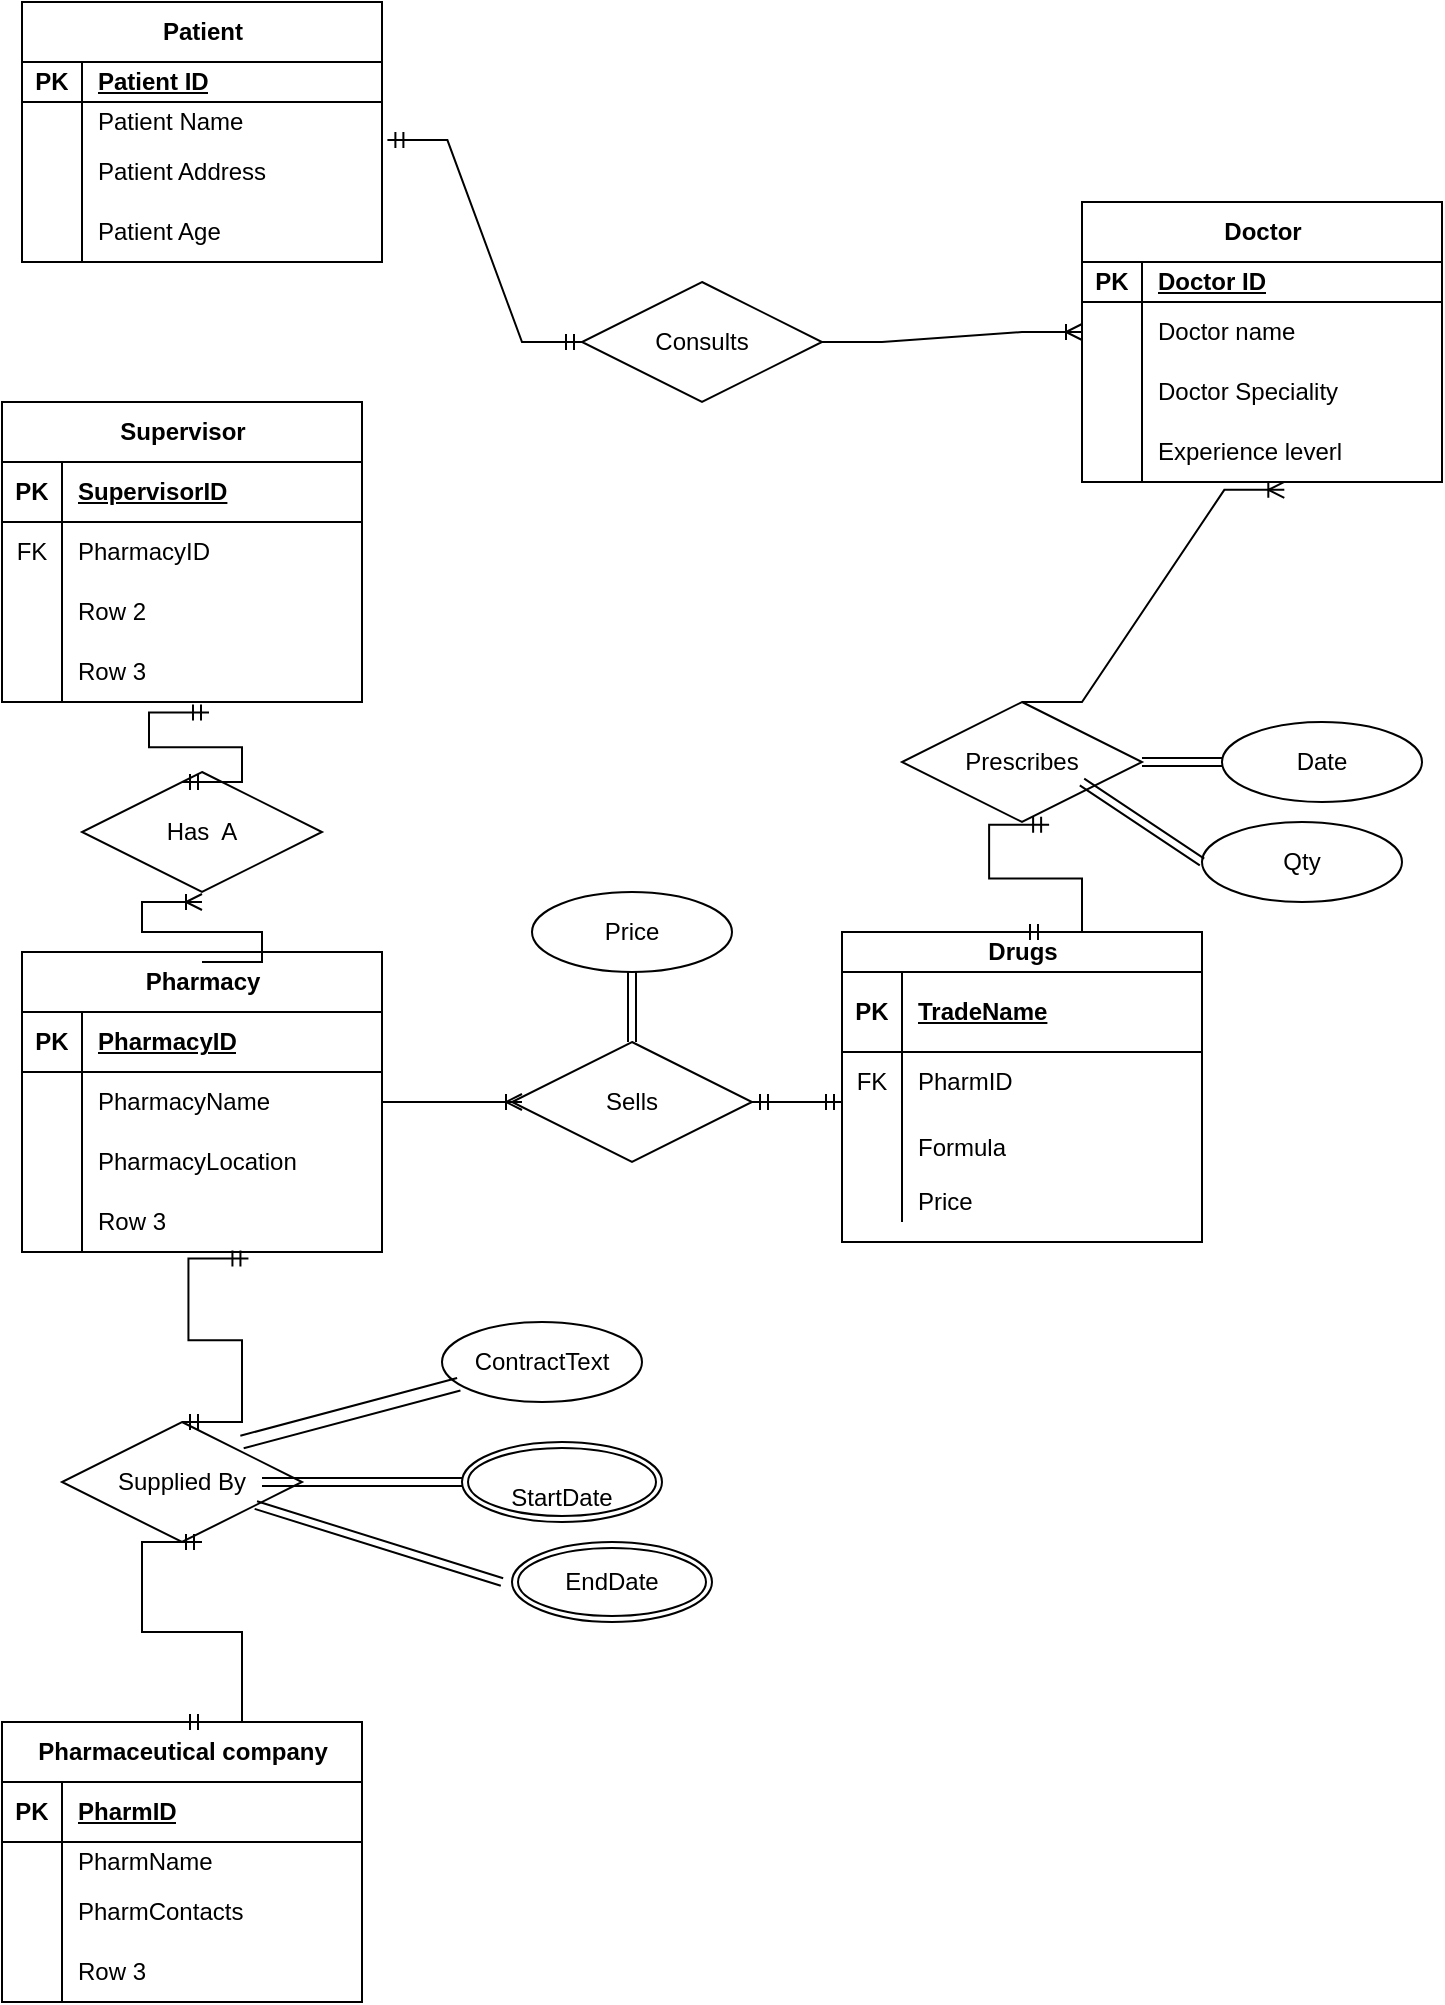 <mxfile version="21.2.3" type="github">
  <diagram id="R2lEEEUBdFMjLlhIrx00" name="Page-1">
    <mxGraphModel dx="1061" dy="1699" grid="1" gridSize="10" guides="1" tooltips="1" connect="1" arrows="1" fold="1" page="1" pageScale="1" pageWidth="850" pageHeight="1100" math="0" shadow="0" extFonts="Permanent Marker^https://fonts.googleapis.com/css?family=Permanent+Marker">
      <root>
        <mxCell id="0" />
        <mxCell id="1" parent="0" />
        <mxCell id="31AabUMEOt_cP0a5OLzP-1" value="Patient" style="shape=table;startSize=30;container=1;collapsible=1;childLayout=tableLayout;fixedRows=1;rowLines=0;fontStyle=1;align=center;resizeLast=1;html=1;" vertex="1" parent="1">
          <mxGeometry x="120" y="-60" width="180" height="130" as="geometry" />
        </mxCell>
        <mxCell id="31AabUMEOt_cP0a5OLzP-2" value="" style="shape=tableRow;horizontal=0;startSize=0;swimlaneHead=0;swimlaneBody=0;fillColor=none;collapsible=0;dropTarget=0;points=[[0,0.5],[1,0.5]];portConstraint=eastwest;top=0;left=0;right=0;bottom=1;" vertex="1" parent="31AabUMEOt_cP0a5OLzP-1">
          <mxGeometry y="30" width="180" height="20" as="geometry" />
        </mxCell>
        <mxCell id="31AabUMEOt_cP0a5OLzP-3" value="PK" style="shape=partialRectangle;connectable=0;fillColor=none;top=0;left=0;bottom=0;right=0;fontStyle=1;overflow=hidden;whiteSpace=wrap;html=1;" vertex="1" parent="31AabUMEOt_cP0a5OLzP-2">
          <mxGeometry width="30" height="20" as="geometry">
            <mxRectangle width="30" height="20" as="alternateBounds" />
          </mxGeometry>
        </mxCell>
        <mxCell id="31AabUMEOt_cP0a5OLzP-4" value="Patient ID" style="shape=partialRectangle;connectable=0;fillColor=none;top=0;left=0;bottom=0;right=0;align=left;spacingLeft=6;fontStyle=5;overflow=hidden;whiteSpace=wrap;html=1;" vertex="1" parent="31AabUMEOt_cP0a5OLzP-2">
          <mxGeometry x="30" width="150" height="20" as="geometry">
            <mxRectangle width="150" height="20" as="alternateBounds" />
          </mxGeometry>
        </mxCell>
        <mxCell id="31AabUMEOt_cP0a5OLzP-5" value="" style="shape=tableRow;horizontal=0;startSize=0;swimlaneHead=0;swimlaneBody=0;fillColor=none;collapsible=0;dropTarget=0;points=[[0,0.5],[1,0.5]];portConstraint=eastwest;top=0;left=0;right=0;bottom=0;" vertex="1" parent="31AabUMEOt_cP0a5OLzP-1">
          <mxGeometry y="50" width="180" height="20" as="geometry" />
        </mxCell>
        <mxCell id="31AabUMEOt_cP0a5OLzP-6" value="" style="shape=partialRectangle;connectable=0;fillColor=none;top=0;left=0;bottom=0;right=0;editable=1;overflow=hidden;whiteSpace=wrap;html=1;" vertex="1" parent="31AabUMEOt_cP0a5OLzP-5">
          <mxGeometry width="30" height="20" as="geometry">
            <mxRectangle width="30" height="20" as="alternateBounds" />
          </mxGeometry>
        </mxCell>
        <mxCell id="31AabUMEOt_cP0a5OLzP-7" value="Patient Name" style="shape=partialRectangle;connectable=0;fillColor=none;top=0;left=0;bottom=0;right=0;align=left;spacingLeft=6;overflow=hidden;whiteSpace=wrap;html=1;" vertex="1" parent="31AabUMEOt_cP0a5OLzP-5">
          <mxGeometry x="30" width="150" height="20" as="geometry">
            <mxRectangle width="150" height="20" as="alternateBounds" />
          </mxGeometry>
        </mxCell>
        <mxCell id="31AabUMEOt_cP0a5OLzP-8" value="" style="shape=tableRow;horizontal=0;startSize=0;swimlaneHead=0;swimlaneBody=0;fillColor=none;collapsible=0;dropTarget=0;points=[[0,0.5],[1,0.5]];portConstraint=eastwest;top=0;left=0;right=0;bottom=0;" vertex="1" parent="31AabUMEOt_cP0a5OLzP-1">
          <mxGeometry y="70" width="180" height="30" as="geometry" />
        </mxCell>
        <mxCell id="31AabUMEOt_cP0a5OLzP-9" value="" style="shape=partialRectangle;connectable=0;fillColor=none;top=0;left=0;bottom=0;right=0;editable=1;overflow=hidden;whiteSpace=wrap;html=1;" vertex="1" parent="31AabUMEOt_cP0a5OLzP-8">
          <mxGeometry width="30" height="30" as="geometry">
            <mxRectangle width="30" height="30" as="alternateBounds" />
          </mxGeometry>
        </mxCell>
        <mxCell id="31AabUMEOt_cP0a5OLzP-10" value="Patient Address" style="shape=partialRectangle;connectable=0;fillColor=none;top=0;left=0;bottom=0;right=0;align=left;spacingLeft=6;overflow=hidden;whiteSpace=wrap;html=1;" vertex="1" parent="31AabUMEOt_cP0a5OLzP-8">
          <mxGeometry x="30" width="150" height="30" as="geometry">
            <mxRectangle width="150" height="30" as="alternateBounds" />
          </mxGeometry>
        </mxCell>
        <mxCell id="31AabUMEOt_cP0a5OLzP-11" value="" style="shape=tableRow;horizontal=0;startSize=0;swimlaneHead=0;swimlaneBody=0;fillColor=none;collapsible=0;dropTarget=0;points=[[0,0.5],[1,0.5]];portConstraint=eastwest;top=0;left=0;right=0;bottom=0;" vertex="1" parent="31AabUMEOt_cP0a5OLzP-1">
          <mxGeometry y="100" width="180" height="30" as="geometry" />
        </mxCell>
        <mxCell id="31AabUMEOt_cP0a5OLzP-12" value="" style="shape=partialRectangle;connectable=0;fillColor=none;top=0;left=0;bottom=0;right=0;editable=1;overflow=hidden;whiteSpace=wrap;html=1;" vertex="1" parent="31AabUMEOt_cP0a5OLzP-11">
          <mxGeometry width="30" height="30" as="geometry">
            <mxRectangle width="30" height="30" as="alternateBounds" />
          </mxGeometry>
        </mxCell>
        <mxCell id="31AabUMEOt_cP0a5OLzP-13" value="Patient Age" style="shape=partialRectangle;connectable=0;fillColor=none;top=0;left=0;bottom=0;right=0;align=left;spacingLeft=6;overflow=hidden;whiteSpace=wrap;html=1;" vertex="1" parent="31AabUMEOt_cP0a5OLzP-11">
          <mxGeometry x="30" width="150" height="30" as="geometry">
            <mxRectangle width="150" height="30" as="alternateBounds" />
          </mxGeometry>
        </mxCell>
        <mxCell id="31AabUMEOt_cP0a5OLzP-14" value="Doctor" style="shape=table;startSize=30;container=1;collapsible=1;childLayout=tableLayout;fixedRows=1;rowLines=0;fontStyle=1;align=center;resizeLast=1;html=1;" vertex="1" parent="1">
          <mxGeometry x="650" y="40" width="180" height="140" as="geometry" />
        </mxCell>
        <mxCell id="31AabUMEOt_cP0a5OLzP-15" value="" style="shape=tableRow;horizontal=0;startSize=0;swimlaneHead=0;swimlaneBody=0;fillColor=none;collapsible=0;dropTarget=0;points=[[0,0.5],[1,0.5]];portConstraint=eastwest;top=0;left=0;right=0;bottom=1;" vertex="1" parent="31AabUMEOt_cP0a5OLzP-14">
          <mxGeometry y="30" width="180" height="20" as="geometry" />
        </mxCell>
        <mxCell id="31AabUMEOt_cP0a5OLzP-16" value="PK" style="shape=partialRectangle;connectable=0;fillColor=none;top=0;left=0;bottom=0;right=0;fontStyle=1;overflow=hidden;whiteSpace=wrap;html=1;" vertex="1" parent="31AabUMEOt_cP0a5OLzP-15">
          <mxGeometry width="30" height="20" as="geometry">
            <mxRectangle width="30" height="20" as="alternateBounds" />
          </mxGeometry>
        </mxCell>
        <mxCell id="31AabUMEOt_cP0a5OLzP-17" value="Doctor ID" style="shape=partialRectangle;connectable=0;fillColor=none;top=0;left=0;bottom=0;right=0;align=left;spacingLeft=6;fontStyle=5;overflow=hidden;whiteSpace=wrap;html=1;" vertex="1" parent="31AabUMEOt_cP0a5OLzP-15">
          <mxGeometry x="30" width="150" height="20" as="geometry">
            <mxRectangle width="150" height="20" as="alternateBounds" />
          </mxGeometry>
        </mxCell>
        <mxCell id="31AabUMEOt_cP0a5OLzP-18" value="" style="shape=tableRow;horizontal=0;startSize=0;swimlaneHead=0;swimlaneBody=0;fillColor=none;collapsible=0;dropTarget=0;points=[[0,0.5],[1,0.5]];portConstraint=eastwest;top=0;left=0;right=0;bottom=0;" vertex="1" parent="31AabUMEOt_cP0a5OLzP-14">
          <mxGeometry y="50" width="180" height="30" as="geometry" />
        </mxCell>
        <mxCell id="31AabUMEOt_cP0a5OLzP-19" value="" style="shape=partialRectangle;connectable=0;fillColor=none;top=0;left=0;bottom=0;right=0;editable=1;overflow=hidden;whiteSpace=wrap;html=1;" vertex="1" parent="31AabUMEOt_cP0a5OLzP-18">
          <mxGeometry width="30" height="30" as="geometry">
            <mxRectangle width="30" height="30" as="alternateBounds" />
          </mxGeometry>
        </mxCell>
        <mxCell id="31AabUMEOt_cP0a5OLzP-20" value="Doctor name&amp;nbsp;" style="shape=partialRectangle;connectable=0;fillColor=none;top=0;left=0;bottom=0;right=0;align=left;spacingLeft=6;overflow=hidden;whiteSpace=wrap;html=1;" vertex="1" parent="31AabUMEOt_cP0a5OLzP-18">
          <mxGeometry x="30" width="150" height="30" as="geometry">
            <mxRectangle width="150" height="30" as="alternateBounds" />
          </mxGeometry>
        </mxCell>
        <mxCell id="31AabUMEOt_cP0a5OLzP-21" value="" style="shape=tableRow;horizontal=0;startSize=0;swimlaneHead=0;swimlaneBody=0;fillColor=none;collapsible=0;dropTarget=0;points=[[0,0.5],[1,0.5]];portConstraint=eastwest;top=0;left=0;right=0;bottom=0;" vertex="1" parent="31AabUMEOt_cP0a5OLzP-14">
          <mxGeometry y="80" width="180" height="30" as="geometry" />
        </mxCell>
        <mxCell id="31AabUMEOt_cP0a5OLzP-22" value="" style="shape=partialRectangle;connectable=0;fillColor=none;top=0;left=0;bottom=0;right=0;editable=1;overflow=hidden;whiteSpace=wrap;html=1;" vertex="1" parent="31AabUMEOt_cP0a5OLzP-21">
          <mxGeometry width="30" height="30" as="geometry">
            <mxRectangle width="30" height="30" as="alternateBounds" />
          </mxGeometry>
        </mxCell>
        <mxCell id="31AabUMEOt_cP0a5OLzP-23" value="Doctor Speciality" style="shape=partialRectangle;connectable=0;fillColor=none;top=0;left=0;bottom=0;right=0;align=left;spacingLeft=6;overflow=hidden;whiteSpace=wrap;html=1;" vertex="1" parent="31AabUMEOt_cP0a5OLzP-21">
          <mxGeometry x="30" width="150" height="30" as="geometry">
            <mxRectangle width="150" height="30" as="alternateBounds" />
          </mxGeometry>
        </mxCell>
        <mxCell id="31AabUMEOt_cP0a5OLzP-24" value="" style="shape=tableRow;horizontal=0;startSize=0;swimlaneHead=0;swimlaneBody=0;fillColor=none;collapsible=0;dropTarget=0;points=[[0,0.5],[1,0.5]];portConstraint=eastwest;top=0;left=0;right=0;bottom=0;" vertex="1" parent="31AabUMEOt_cP0a5OLzP-14">
          <mxGeometry y="110" width="180" height="30" as="geometry" />
        </mxCell>
        <mxCell id="31AabUMEOt_cP0a5OLzP-25" value="" style="shape=partialRectangle;connectable=0;fillColor=none;top=0;left=0;bottom=0;right=0;editable=1;overflow=hidden;whiteSpace=wrap;html=1;" vertex="1" parent="31AabUMEOt_cP0a5OLzP-24">
          <mxGeometry width="30" height="30" as="geometry">
            <mxRectangle width="30" height="30" as="alternateBounds" />
          </mxGeometry>
        </mxCell>
        <mxCell id="31AabUMEOt_cP0a5OLzP-26" value="Experience leverl" style="shape=partialRectangle;connectable=0;fillColor=none;top=0;left=0;bottom=0;right=0;align=left;spacingLeft=6;overflow=hidden;whiteSpace=wrap;html=1;" vertex="1" parent="31AabUMEOt_cP0a5OLzP-24">
          <mxGeometry x="30" width="150" height="30" as="geometry">
            <mxRectangle width="150" height="30" as="alternateBounds" />
          </mxGeometry>
        </mxCell>
        <mxCell id="31AabUMEOt_cP0a5OLzP-27" value="Pharmaceutical company" style="shape=table;startSize=30;container=1;collapsible=1;childLayout=tableLayout;fixedRows=1;rowLines=0;fontStyle=1;align=center;resizeLast=1;html=1;" vertex="1" parent="1">
          <mxGeometry x="110" y="800" width="180" height="140" as="geometry" />
        </mxCell>
        <mxCell id="31AabUMEOt_cP0a5OLzP-28" value="" style="shape=tableRow;horizontal=0;startSize=0;swimlaneHead=0;swimlaneBody=0;fillColor=none;collapsible=0;dropTarget=0;points=[[0,0.5],[1,0.5]];portConstraint=eastwest;top=0;left=0;right=0;bottom=1;" vertex="1" parent="31AabUMEOt_cP0a5OLzP-27">
          <mxGeometry y="30" width="180" height="30" as="geometry" />
        </mxCell>
        <mxCell id="31AabUMEOt_cP0a5OLzP-29" value="PK" style="shape=partialRectangle;connectable=0;fillColor=none;top=0;left=0;bottom=0;right=0;fontStyle=1;overflow=hidden;whiteSpace=wrap;html=1;" vertex="1" parent="31AabUMEOt_cP0a5OLzP-28">
          <mxGeometry width="30" height="30" as="geometry">
            <mxRectangle width="30" height="30" as="alternateBounds" />
          </mxGeometry>
        </mxCell>
        <mxCell id="31AabUMEOt_cP0a5OLzP-30" value="PharmID" style="shape=partialRectangle;connectable=0;fillColor=none;top=0;left=0;bottom=0;right=0;align=left;spacingLeft=6;fontStyle=5;overflow=hidden;whiteSpace=wrap;html=1;" vertex="1" parent="31AabUMEOt_cP0a5OLzP-28">
          <mxGeometry x="30" width="150" height="30" as="geometry">
            <mxRectangle width="150" height="30" as="alternateBounds" />
          </mxGeometry>
        </mxCell>
        <mxCell id="31AabUMEOt_cP0a5OLzP-31" value="" style="shape=tableRow;horizontal=0;startSize=0;swimlaneHead=0;swimlaneBody=0;fillColor=none;collapsible=0;dropTarget=0;points=[[0,0.5],[1,0.5]];portConstraint=eastwest;top=0;left=0;right=0;bottom=0;" vertex="1" parent="31AabUMEOt_cP0a5OLzP-27">
          <mxGeometry y="60" width="180" height="20" as="geometry" />
        </mxCell>
        <mxCell id="31AabUMEOt_cP0a5OLzP-32" value="" style="shape=partialRectangle;connectable=0;fillColor=none;top=0;left=0;bottom=0;right=0;editable=1;overflow=hidden;whiteSpace=wrap;html=1;" vertex="1" parent="31AabUMEOt_cP0a5OLzP-31">
          <mxGeometry width="30" height="20" as="geometry">
            <mxRectangle width="30" height="20" as="alternateBounds" />
          </mxGeometry>
        </mxCell>
        <mxCell id="31AabUMEOt_cP0a5OLzP-33" value="PharmName" style="shape=partialRectangle;connectable=0;fillColor=none;top=0;left=0;bottom=0;right=0;align=left;spacingLeft=6;overflow=hidden;whiteSpace=wrap;html=1;" vertex="1" parent="31AabUMEOt_cP0a5OLzP-31">
          <mxGeometry x="30" width="150" height="20" as="geometry">
            <mxRectangle width="150" height="20" as="alternateBounds" />
          </mxGeometry>
        </mxCell>
        <mxCell id="31AabUMEOt_cP0a5OLzP-34" value="" style="shape=tableRow;horizontal=0;startSize=0;swimlaneHead=0;swimlaneBody=0;fillColor=none;collapsible=0;dropTarget=0;points=[[0,0.5],[1,0.5]];portConstraint=eastwest;top=0;left=0;right=0;bottom=0;" vertex="1" parent="31AabUMEOt_cP0a5OLzP-27">
          <mxGeometry y="80" width="180" height="30" as="geometry" />
        </mxCell>
        <mxCell id="31AabUMEOt_cP0a5OLzP-35" value="" style="shape=partialRectangle;connectable=0;fillColor=none;top=0;left=0;bottom=0;right=0;editable=1;overflow=hidden;whiteSpace=wrap;html=1;" vertex="1" parent="31AabUMEOt_cP0a5OLzP-34">
          <mxGeometry width="30" height="30" as="geometry">
            <mxRectangle width="30" height="30" as="alternateBounds" />
          </mxGeometry>
        </mxCell>
        <mxCell id="31AabUMEOt_cP0a5OLzP-36" value="PharmContacts" style="shape=partialRectangle;connectable=0;fillColor=none;top=0;left=0;bottom=0;right=0;align=left;spacingLeft=6;overflow=hidden;whiteSpace=wrap;html=1;" vertex="1" parent="31AabUMEOt_cP0a5OLzP-34">
          <mxGeometry x="30" width="150" height="30" as="geometry">
            <mxRectangle width="150" height="30" as="alternateBounds" />
          </mxGeometry>
        </mxCell>
        <mxCell id="31AabUMEOt_cP0a5OLzP-37" value="" style="shape=tableRow;horizontal=0;startSize=0;swimlaneHead=0;swimlaneBody=0;fillColor=none;collapsible=0;dropTarget=0;points=[[0,0.5],[1,0.5]];portConstraint=eastwest;top=0;left=0;right=0;bottom=0;" vertex="1" parent="31AabUMEOt_cP0a5OLzP-27">
          <mxGeometry y="110" width="180" height="30" as="geometry" />
        </mxCell>
        <mxCell id="31AabUMEOt_cP0a5OLzP-38" value="" style="shape=partialRectangle;connectable=0;fillColor=none;top=0;left=0;bottom=0;right=0;editable=1;overflow=hidden;whiteSpace=wrap;html=1;" vertex="1" parent="31AabUMEOt_cP0a5OLzP-37">
          <mxGeometry width="30" height="30" as="geometry">
            <mxRectangle width="30" height="30" as="alternateBounds" />
          </mxGeometry>
        </mxCell>
        <mxCell id="31AabUMEOt_cP0a5OLzP-39" value="Row 3" style="shape=partialRectangle;connectable=0;fillColor=none;top=0;left=0;bottom=0;right=0;align=left;spacingLeft=6;overflow=hidden;whiteSpace=wrap;html=1;" vertex="1" parent="31AabUMEOt_cP0a5OLzP-37">
          <mxGeometry x="30" width="150" height="30" as="geometry">
            <mxRectangle width="150" height="30" as="alternateBounds" />
          </mxGeometry>
        </mxCell>
        <mxCell id="31AabUMEOt_cP0a5OLzP-40" value="Drugs" style="shape=table;startSize=20;container=1;collapsible=1;childLayout=tableLayout;fixedRows=1;rowLines=0;fontStyle=1;align=center;resizeLast=1;html=1;" vertex="1" parent="1">
          <mxGeometry x="530" y="405" width="180" height="155" as="geometry" />
        </mxCell>
        <mxCell id="31AabUMEOt_cP0a5OLzP-41" value="" style="shape=tableRow;horizontal=0;startSize=0;swimlaneHead=0;swimlaneBody=0;fillColor=none;collapsible=0;dropTarget=0;points=[[0,0.5],[1,0.5]];portConstraint=eastwest;top=0;left=0;right=0;bottom=1;" vertex="1" parent="31AabUMEOt_cP0a5OLzP-40">
          <mxGeometry y="20" width="180" height="40" as="geometry" />
        </mxCell>
        <mxCell id="31AabUMEOt_cP0a5OLzP-42" value="PK" style="shape=partialRectangle;connectable=0;fillColor=none;top=0;left=0;bottom=0;right=0;fontStyle=1;overflow=hidden;whiteSpace=wrap;html=1;" vertex="1" parent="31AabUMEOt_cP0a5OLzP-41">
          <mxGeometry width="30" height="40" as="geometry">
            <mxRectangle width="30" height="40" as="alternateBounds" />
          </mxGeometry>
        </mxCell>
        <mxCell id="31AabUMEOt_cP0a5OLzP-43" value="TradeName" style="shape=partialRectangle;connectable=0;fillColor=none;top=0;left=0;bottom=0;right=0;align=left;spacingLeft=6;fontStyle=5;overflow=hidden;whiteSpace=wrap;html=1;" vertex="1" parent="31AabUMEOt_cP0a5OLzP-41">
          <mxGeometry x="30" width="150" height="40" as="geometry">
            <mxRectangle width="150" height="40" as="alternateBounds" />
          </mxGeometry>
        </mxCell>
        <mxCell id="31AabUMEOt_cP0a5OLzP-44" value="" style="shape=tableRow;horizontal=0;startSize=0;swimlaneHead=0;swimlaneBody=0;fillColor=none;collapsible=0;dropTarget=0;points=[[0,0.5],[1,0.5]];portConstraint=eastwest;top=0;left=0;right=0;bottom=0;" vertex="1" parent="31AabUMEOt_cP0a5OLzP-40">
          <mxGeometry y="60" width="180" height="30" as="geometry" />
        </mxCell>
        <mxCell id="31AabUMEOt_cP0a5OLzP-45" value="FK" style="shape=partialRectangle;connectable=0;fillColor=none;top=0;left=0;bottom=0;right=0;editable=1;overflow=hidden;whiteSpace=wrap;html=1;" vertex="1" parent="31AabUMEOt_cP0a5OLzP-44">
          <mxGeometry width="30" height="30" as="geometry">
            <mxRectangle width="30" height="30" as="alternateBounds" />
          </mxGeometry>
        </mxCell>
        <mxCell id="31AabUMEOt_cP0a5OLzP-46" value="PharmID" style="shape=partialRectangle;connectable=0;fillColor=none;top=0;left=0;bottom=0;right=0;align=left;spacingLeft=6;overflow=hidden;whiteSpace=wrap;html=1;" vertex="1" parent="31AabUMEOt_cP0a5OLzP-44">
          <mxGeometry x="30" width="150" height="30" as="geometry">
            <mxRectangle width="150" height="30" as="alternateBounds" />
          </mxGeometry>
        </mxCell>
        <mxCell id="31AabUMEOt_cP0a5OLzP-47" value="" style="shape=tableRow;horizontal=0;startSize=0;swimlaneHead=0;swimlaneBody=0;fillColor=none;collapsible=0;dropTarget=0;points=[[0,0.5],[1,0.5]];portConstraint=eastwest;top=0;left=0;right=0;bottom=0;" vertex="1" parent="31AabUMEOt_cP0a5OLzP-40">
          <mxGeometry y="90" width="180" height="35" as="geometry" />
        </mxCell>
        <mxCell id="31AabUMEOt_cP0a5OLzP-48" value="" style="shape=partialRectangle;connectable=0;fillColor=none;top=0;left=0;bottom=0;right=0;editable=1;overflow=hidden;whiteSpace=wrap;html=1;" vertex="1" parent="31AabUMEOt_cP0a5OLzP-47">
          <mxGeometry width="30" height="35" as="geometry">
            <mxRectangle width="30" height="35" as="alternateBounds" />
          </mxGeometry>
        </mxCell>
        <mxCell id="31AabUMEOt_cP0a5OLzP-49" value="Formula" style="shape=partialRectangle;connectable=0;fillColor=none;top=0;left=0;bottom=0;right=0;align=left;spacingLeft=6;overflow=hidden;whiteSpace=wrap;html=1;" vertex="1" parent="31AabUMEOt_cP0a5OLzP-47">
          <mxGeometry x="30" width="150" height="35" as="geometry">
            <mxRectangle width="150" height="35" as="alternateBounds" />
          </mxGeometry>
        </mxCell>
        <mxCell id="31AabUMEOt_cP0a5OLzP-50" value="" style="shape=tableRow;horizontal=0;startSize=0;swimlaneHead=0;swimlaneBody=0;fillColor=none;collapsible=0;dropTarget=0;points=[[0,0.5],[1,0.5]];portConstraint=eastwest;top=0;left=0;right=0;bottom=0;" vertex="1" parent="31AabUMEOt_cP0a5OLzP-40">
          <mxGeometry y="125" width="180" height="20" as="geometry" />
        </mxCell>
        <mxCell id="31AabUMEOt_cP0a5OLzP-51" value="" style="shape=partialRectangle;connectable=0;fillColor=none;top=0;left=0;bottom=0;right=0;editable=1;overflow=hidden;whiteSpace=wrap;html=1;" vertex="1" parent="31AabUMEOt_cP0a5OLzP-50">
          <mxGeometry width="30" height="20" as="geometry">
            <mxRectangle width="30" height="20" as="alternateBounds" />
          </mxGeometry>
        </mxCell>
        <mxCell id="31AabUMEOt_cP0a5OLzP-52" value="Price" style="shape=partialRectangle;connectable=0;fillColor=none;top=0;left=0;bottom=0;right=0;align=left;spacingLeft=6;overflow=hidden;whiteSpace=wrap;html=1;" vertex="1" parent="31AabUMEOt_cP0a5OLzP-50">
          <mxGeometry x="30" width="150" height="20" as="geometry">
            <mxRectangle width="150" height="20" as="alternateBounds" />
          </mxGeometry>
        </mxCell>
        <mxCell id="31AabUMEOt_cP0a5OLzP-53" value="Pharmacy" style="shape=table;startSize=30;container=1;collapsible=1;childLayout=tableLayout;fixedRows=1;rowLines=0;fontStyle=1;align=center;resizeLast=1;html=1;" vertex="1" parent="1">
          <mxGeometry x="120" y="415" width="180" height="150" as="geometry" />
        </mxCell>
        <mxCell id="31AabUMEOt_cP0a5OLzP-54" value="" style="shape=tableRow;horizontal=0;startSize=0;swimlaneHead=0;swimlaneBody=0;fillColor=none;collapsible=0;dropTarget=0;points=[[0,0.5],[1,0.5]];portConstraint=eastwest;top=0;left=0;right=0;bottom=1;" vertex="1" parent="31AabUMEOt_cP0a5OLzP-53">
          <mxGeometry y="30" width="180" height="30" as="geometry" />
        </mxCell>
        <mxCell id="31AabUMEOt_cP0a5OLzP-55" value="PK" style="shape=partialRectangle;connectable=0;fillColor=none;top=0;left=0;bottom=0;right=0;fontStyle=1;overflow=hidden;whiteSpace=wrap;html=1;" vertex="1" parent="31AabUMEOt_cP0a5OLzP-54">
          <mxGeometry width="30" height="30" as="geometry">
            <mxRectangle width="30" height="30" as="alternateBounds" />
          </mxGeometry>
        </mxCell>
        <mxCell id="31AabUMEOt_cP0a5OLzP-56" value="PharmacyID" style="shape=partialRectangle;connectable=0;fillColor=none;top=0;left=0;bottom=0;right=0;align=left;spacingLeft=6;fontStyle=5;overflow=hidden;whiteSpace=wrap;html=1;" vertex="1" parent="31AabUMEOt_cP0a5OLzP-54">
          <mxGeometry x="30" width="150" height="30" as="geometry">
            <mxRectangle width="150" height="30" as="alternateBounds" />
          </mxGeometry>
        </mxCell>
        <mxCell id="31AabUMEOt_cP0a5OLzP-57" value="" style="shape=tableRow;horizontal=0;startSize=0;swimlaneHead=0;swimlaneBody=0;fillColor=none;collapsible=0;dropTarget=0;points=[[0,0.5],[1,0.5]];portConstraint=eastwest;top=0;left=0;right=0;bottom=0;" vertex="1" parent="31AabUMEOt_cP0a5OLzP-53">
          <mxGeometry y="60" width="180" height="30" as="geometry" />
        </mxCell>
        <mxCell id="31AabUMEOt_cP0a5OLzP-58" value="" style="shape=partialRectangle;connectable=0;fillColor=none;top=0;left=0;bottom=0;right=0;editable=1;overflow=hidden;whiteSpace=wrap;html=1;" vertex="1" parent="31AabUMEOt_cP0a5OLzP-57">
          <mxGeometry width="30" height="30" as="geometry">
            <mxRectangle width="30" height="30" as="alternateBounds" />
          </mxGeometry>
        </mxCell>
        <mxCell id="31AabUMEOt_cP0a5OLzP-59" value="PharmacyName" style="shape=partialRectangle;connectable=0;fillColor=none;top=0;left=0;bottom=0;right=0;align=left;spacingLeft=6;overflow=hidden;whiteSpace=wrap;html=1;" vertex="1" parent="31AabUMEOt_cP0a5OLzP-57">
          <mxGeometry x="30" width="150" height="30" as="geometry">
            <mxRectangle width="150" height="30" as="alternateBounds" />
          </mxGeometry>
        </mxCell>
        <mxCell id="31AabUMEOt_cP0a5OLzP-60" value="" style="shape=tableRow;horizontal=0;startSize=0;swimlaneHead=0;swimlaneBody=0;fillColor=none;collapsible=0;dropTarget=0;points=[[0,0.5],[1,0.5]];portConstraint=eastwest;top=0;left=0;right=0;bottom=0;" vertex="1" parent="31AabUMEOt_cP0a5OLzP-53">
          <mxGeometry y="90" width="180" height="30" as="geometry" />
        </mxCell>
        <mxCell id="31AabUMEOt_cP0a5OLzP-61" value="" style="shape=partialRectangle;connectable=0;fillColor=none;top=0;left=0;bottom=0;right=0;editable=1;overflow=hidden;whiteSpace=wrap;html=1;" vertex="1" parent="31AabUMEOt_cP0a5OLzP-60">
          <mxGeometry width="30" height="30" as="geometry">
            <mxRectangle width="30" height="30" as="alternateBounds" />
          </mxGeometry>
        </mxCell>
        <mxCell id="31AabUMEOt_cP0a5OLzP-62" value="PharmacyLocation" style="shape=partialRectangle;connectable=0;fillColor=none;top=0;left=0;bottom=0;right=0;align=left;spacingLeft=6;overflow=hidden;whiteSpace=wrap;html=1;" vertex="1" parent="31AabUMEOt_cP0a5OLzP-60">
          <mxGeometry x="30" width="150" height="30" as="geometry">
            <mxRectangle width="150" height="30" as="alternateBounds" />
          </mxGeometry>
        </mxCell>
        <mxCell id="31AabUMEOt_cP0a5OLzP-63" value="" style="shape=tableRow;horizontal=0;startSize=0;swimlaneHead=0;swimlaneBody=0;fillColor=none;collapsible=0;dropTarget=0;points=[[0,0.5],[1,0.5]];portConstraint=eastwest;top=0;left=0;right=0;bottom=0;" vertex="1" parent="31AabUMEOt_cP0a5OLzP-53">
          <mxGeometry y="120" width="180" height="30" as="geometry" />
        </mxCell>
        <mxCell id="31AabUMEOt_cP0a5OLzP-64" value="" style="shape=partialRectangle;connectable=0;fillColor=none;top=0;left=0;bottom=0;right=0;editable=1;overflow=hidden;whiteSpace=wrap;html=1;" vertex="1" parent="31AabUMEOt_cP0a5OLzP-63">
          <mxGeometry width="30" height="30" as="geometry">
            <mxRectangle width="30" height="30" as="alternateBounds" />
          </mxGeometry>
        </mxCell>
        <mxCell id="31AabUMEOt_cP0a5OLzP-65" value="Row 3" style="shape=partialRectangle;connectable=0;fillColor=none;top=0;left=0;bottom=0;right=0;align=left;spacingLeft=6;overflow=hidden;whiteSpace=wrap;html=1;" vertex="1" parent="31AabUMEOt_cP0a5OLzP-63">
          <mxGeometry x="30" width="150" height="30" as="geometry">
            <mxRectangle width="150" height="30" as="alternateBounds" />
          </mxGeometry>
        </mxCell>
        <mxCell id="31AabUMEOt_cP0a5OLzP-68" value="Supervisor" style="shape=table;startSize=30;container=1;collapsible=1;childLayout=tableLayout;fixedRows=1;rowLines=0;fontStyle=1;align=center;resizeLast=1;html=1;" vertex="1" parent="1">
          <mxGeometry x="110" y="140" width="180" height="150" as="geometry" />
        </mxCell>
        <mxCell id="31AabUMEOt_cP0a5OLzP-69" value="" style="shape=tableRow;horizontal=0;startSize=0;swimlaneHead=0;swimlaneBody=0;fillColor=none;collapsible=0;dropTarget=0;points=[[0,0.5],[1,0.5]];portConstraint=eastwest;top=0;left=0;right=0;bottom=1;" vertex="1" parent="31AabUMEOt_cP0a5OLzP-68">
          <mxGeometry y="30" width="180" height="30" as="geometry" />
        </mxCell>
        <mxCell id="31AabUMEOt_cP0a5OLzP-70" value="PK" style="shape=partialRectangle;connectable=0;fillColor=none;top=0;left=0;bottom=0;right=0;fontStyle=1;overflow=hidden;whiteSpace=wrap;html=1;" vertex="1" parent="31AabUMEOt_cP0a5OLzP-69">
          <mxGeometry width="30" height="30" as="geometry">
            <mxRectangle width="30" height="30" as="alternateBounds" />
          </mxGeometry>
        </mxCell>
        <mxCell id="31AabUMEOt_cP0a5OLzP-71" value="SupervisorID" style="shape=partialRectangle;connectable=0;fillColor=none;top=0;left=0;bottom=0;right=0;align=left;spacingLeft=6;fontStyle=5;overflow=hidden;whiteSpace=wrap;html=1;" vertex="1" parent="31AabUMEOt_cP0a5OLzP-69">
          <mxGeometry x="30" width="150" height="30" as="geometry">
            <mxRectangle width="150" height="30" as="alternateBounds" />
          </mxGeometry>
        </mxCell>
        <mxCell id="31AabUMEOt_cP0a5OLzP-72" value="" style="shape=tableRow;horizontal=0;startSize=0;swimlaneHead=0;swimlaneBody=0;fillColor=none;collapsible=0;dropTarget=0;points=[[0,0.5],[1,0.5]];portConstraint=eastwest;top=0;left=0;right=0;bottom=0;" vertex="1" parent="31AabUMEOt_cP0a5OLzP-68">
          <mxGeometry y="60" width="180" height="30" as="geometry" />
        </mxCell>
        <mxCell id="31AabUMEOt_cP0a5OLzP-73" value="FK" style="shape=partialRectangle;connectable=0;fillColor=none;top=0;left=0;bottom=0;right=0;editable=1;overflow=hidden;whiteSpace=wrap;html=1;" vertex="1" parent="31AabUMEOt_cP0a5OLzP-72">
          <mxGeometry width="30" height="30" as="geometry">
            <mxRectangle width="30" height="30" as="alternateBounds" />
          </mxGeometry>
        </mxCell>
        <mxCell id="31AabUMEOt_cP0a5OLzP-74" value="PharmacyID" style="shape=partialRectangle;connectable=0;fillColor=none;top=0;left=0;bottom=0;right=0;align=left;spacingLeft=6;overflow=hidden;whiteSpace=wrap;html=1;" vertex="1" parent="31AabUMEOt_cP0a5OLzP-72">
          <mxGeometry x="30" width="150" height="30" as="geometry">
            <mxRectangle width="150" height="30" as="alternateBounds" />
          </mxGeometry>
        </mxCell>
        <mxCell id="31AabUMEOt_cP0a5OLzP-75" value="" style="shape=tableRow;horizontal=0;startSize=0;swimlaneHead=0;swimlaneBody=0;fillColor=none;collapsible=0;dropTarget=0;points=[[0,0.5],[1,0.5]];portConstraint=eastwest;top=0;left=0;right=0;bottom=0;" vertex="1" parent="31AabUMEOt_cP0a5OLzP-68">
          <mxGeometry y="90" width="180" height="30" as="geometry" />
        </mxCell>
        <mxCell id="31AabUMEOt_cP0a5OLzP-76" value="" style="shape=partialRectangle;connectable=0;fillColor=none;top=0;left=0;bottom=0;right=0;editable=1;overflow=hidden;whiteSpace=wrap;html=1;" vertex="1" parent="31AabUMEOt_cP0a5OLzP-75">
          <mxGeometry width="30" height="30" as="geometry">
            <mxRectangle width="30" height="30" as="alternateBounds" />
          </mxGeometry>
        </mxCell>
        <mxCell id="31AabUMEOt_cP0a5OLzP-77" value="Row 2" style="shape=partialRectangle;connectable=0;fillColor=none;top=0;left=0;bottom=0;right=0;align=left;spacingLeft=6;overflow=hidden;whiteSpace=wrap;html=1;" vertex="1" parent="31AabUMEOt_cP0a5OLzP-75">
          <mxGeometry x="30" width="150" height="30" as="geometry">
            <mxRectangle width="150" height="30" as="alternateBounds" />
          </mxGeometry>
        </mxCell>
        <mxCell id="31AabUMEOt_cP0a5OLzP-78" value="" style="shape=tableRow;horizontal=0;startSize=0;swimlaneHead=0;swimlaneBody=0;fillColor=none;collapsible=0;dropTarget=0;points=[[0,0.5],[1,0.5]];portConstraint=eastwest;top=0;left=0;right=0;bottom=0;" vertex="1" parent="31AabUMEOt_cP0a5OLzP-68">
          <mxGeometry y="120" width="180" height="30" as="geometry" />
        </mxCell>
        <mxCell id="31AabUMEOt_cP0a5OLzP-79" value="" style="shape=partialRectangle;connectable=0;fillColor=none;top=0;left=0;bottom=0;right=0;editable=1;overflow=hidden;whiteSpace=wrap;html=1;" vertex="1" parent="31AabUMEOt_cP0a5OLzP-78">
          <mxGeometry width="30" height="30" as="geometry">
            <mxRectangle width="30" height="30" as="alternateBounds" />
          </mxGeometry>
        </mxCell>
        <mxCell id="31AabUMEOt_cP0a5OLzP-80" value="Row 3" style="shape=partialRectangle;connectable=0;fillColor=none;top=0;left=0;bottom=0;right=0;align=left;spacingLeft=6;overflow=hidden;whiteSpace=wrap;html=1;" vertex="1" parent="31AabUMEOt_cP0a5OLzP-78">
          <mxGeometry x="30" width="150" height="30" as="geometry">
            <mxRectangle width="150" height="30" as="alternateBounds" />
          </mxGeometry>
        </mxCell>
        <mxCell id="31AabUMEOt_cP0a5OLzP-94" value="Consults" style="shape=rhombus;perimeter=rhombusPerimeter;whiteSpace=wrap;html=1;align=center;" vertex="1" parent="1">
          <mxGeometry x="400" y="80" width="120" height="60" as="geometry" />
        </mxCell>
        <mxCell id="31AabUMEOt_cP0a5OLzP-95" value="" style="edgeStyle=entityRelationEdgeStyle;fontSize=12;html=1;endArrow=ERmandOne;startArrow=ERmandOne;rounded=0;exitX=1.015;exitY=-0.032;exitDx=0;exitDy=0;exitPerimeter=0;entryX=0;entryY=0.5;entryDx=0;entryDy=0;" edge="1" parent="1" source="31AabUMEOt_cP0a5OLzP-8" target="31AabUMEOt_cP0a5OLzP-94">
          <mxGeometry width="100" height="100" relative="1" as="geometry">
            <mxPoint x="260" y="210" as="sourcePoint" />
            <mxPoint x="360" y="110" as="targetPoint" />
          </mxGeometry>
        </mxCell>
        <mxCell id="31AabUMEOt_cP0a5OLzP-97" value="" style="edgeStyle=entityRelationEdgeStyle;fontSize=12;html=1;endArrow=ERoneToMany;rounded=0;exitX=1;exitY=0.5;exitDx=0;exitDy=0;entryX=0;entryY=0.5;entryDx=0;entryDy=0;" edge="1" parent="1" source="31AabUMEOt_cP0a5OLzP-94" target="31AabUMEOt_cP0a5OLzP-18">
          <mxGeometry width="100" height="100" relative="1" as="geometry">
            <mxPoint x="440" y="190" as="sourcePoint" />
            <mxPoint x="540" y="80" as="targetPoint" />
          </mxGeometry>
        </mxCell>
        <mxCell id="31AabUMEOt_cP0a5OLzP-99" value="Prescribes" style="shape=rhombus;perimeter=rhombusPerimeter;whiteSpace=wrap;html=1;align=center;" vertex="1" parent="1">
          <mxGeometry x="560" y="290" width="120" height="60" as="geometry" />
        </mxCell>
        <mxCell id="31AabUMEOt_cP0a5OLzP-101" value="" style="edgeStyle=entityRelationEdgeStyle;fontSize=12;html=1;endArrow=ERoneToMany;rounded=0;entryX=0.562;entryY=1.131;entryDx=0;entryDy=0;entryPerimeter=0;" edge="1" parent="1" target="31AabUMEOt_cP0a5OLzP-24">
          <mxGeometry width="100" height="100" relative="1" as="geometry">
            <mxPoint x="620" y="290" as="sourcePoint" />
            <mxPoint x="630" y="260" as="targetPoint" />
          </mxGeometry>
        </mxCell>
        <mxCell id="31AabUMEOt_cP0a5OLzP-105" value="" style="edgeStyle=entityRelationEdgeStyle;fontSize=12;html=1;endArrow=ERmandOne;startArrow=ERmandOne;rounded=0;entryX=0.613;entryY=1.023;entryDx=0;entryDy=0;entryPerimeter=0;exitX=0.5;exitY=0;exitDx=0;exitDy=0;" edge="1" parent="1" source="31AabUMEOt_cP0a5OLzP-40" target="31AabUMEOt_cP0a5OLzP-99">
          <mxGeometry width="100" height="100" relative="1" as="geometry">
            <mxPoint x="600" y="390" as="sourcePoint" />
            <mxPoint x="700" y="290" as="targetPoint" />
          </mxGeometry>
        </mxCell>
        <mxCell id="31AabUMEOt_cP0a5OLzP-106" value="Sells" style="shape=rhombus;perimeter=rhombusPerimeter;whiteSpace=wrap;html=1;align=center;" vertex="1" parent="1">
          <mxGeometry x="365" y="460" width="120" height="60" as="geometry" />
        </mxCell>
        <mxCell id="31AabUMEOt_cP0a5OLzP-107" value="Price" style="ellipse;whiteSpace=wrap;html=1;align=center;" vertex="1" parent="1">
          <mxGeometry x="375" y="385" width="100" height="40" as="geometry" />
        </mxCell>
        <mxCell id="31AabUMEOt_cP0a5OLzP-108" value="" style="shape=link;html=1;rounded=0;entryX=0.5;entryY=0;entryDx=0;entryDy=0;exitX=0.5;exitY=1;exitDx=0;exitDy=0;" edge="1" parent="1" source="31AabUMEOt_cP0a5OLzP-107" target="31AabUMEOt_cP0a5OLzP-106">
          <mxGeometry width="100" relative="1" as="geometry">
            <mxPoint x="440" y="440" as="sourcePoint" />
            <mxPoint x="480" y="430" as="targetPoint" />
          </mxGeometry>
        </mxCell>
        <mxCell id="31AabUMEOt_cP0a5OLzP-111" value="" style="edgeStyle=entityRelationEdgeStyle;fontSize=12;html=1;endArrow=ERoneToMany;rounded=0;" edge="1" parent="1" source="31AabUMEOt_cP0a5OLzP-57">
          <mxGeometry width="100" height="100" relative="1" as="geometry">
            <mxPoint x="270" y="590" as="sourcePoint" />
            <mxPoint x="370" y="490" as="targetPoint" />
          </mxGeometry>
        </mxCell>
        <mxCell id="31AabUMEOt_cP0a5OLzP-112" value="" style="edgeStyle=entityRelationEdgeStyle;fontSize=12;html=1;endArrow=ERmandOne;startArrow=ERmandOne;rounded=0;exitX=1;exitY=0.5;exitDx=0;exitDy=0;" edge="1" parent="1" source="31AabUMEOt_cP0a5OLzP-106">
          <mxGeometry width="100" height="100" relative="1" as="geometry">
            <mxPoint x="430" y="590" as="sourcePoint" />
            <mxPoint x="530" y="490" as="targetPoint" />
          </mxGeometry>
        </mxCell>
        <mxCell id="31AabUMEOt_cP0a5OLzP-113" value="Supplied By" style="shape=rhombus;perimeter=rhombusPerimeter;whiteSpace=wrap;html=1;align=center;" vertex="1" parent="1">
          <mxGeometry x="140" y="650" width="120" height="60" as="geometry" />
        </mxCell>
        <mxCell id="31AabUMEOt_cP0a5OLzP-116" value="" style="edgeStyle=entityRelationEdgeStyle;fontSize=12;html=1;endArrow=ERmandOne;startArrow=ERmandOne;rounded=0;exitX=0.5;exitY=0;exitDx=0;exitDy=0;" edge="1" parent="1" source="31AabUMEOt_cP0a5OLzP-27">
          <mxGeometry width="100" height="100" relative="1" as="geometry">
            <mxPoint x="180" y="790" as="sourcePoint" />
            <mxPoint x="210" y="710" as="targetPoint" />
          </mxGeometry>
        </mxCell>
        <mxCell id="31AabUMEOt_cP0a5OLzP-117" value="&lt;br&gt;StartDate" style="ellipse;shape=doubleEllipse;margin=3;whiteSpace=wrap;html=1;align=center;" vertex="1" parent="1">
          <mxGeometry x="340" y="660" width="100" height="40" as="geometry" />
        </mxCell>
        <mxCell id="31AabUMEOt_cP0a5OLzP-118" value="EndDate" style="ellipse;shape=doubleEllipse;margin=3;whiteSpace=wrap;html=1;align=center;" vertex="1" parent="1">
          <mxGeometry x="365" y="710" width="100" height="40" as="geometry" />
        </mxCell>
        <mxCell id="31AabUMEOt_cP0a5OLzP-120" value="Has&amp;nbsp; A" style="shape=rhombus;perimeter=rhombusPerimeter;whiteSpace=wrap;html=1;align=center;" vertex="1" parent="1">
          <mxGeometry x="150" y="325" width="120" height="60" as="geometry" />
        </mxCell>
        <mxCell id="31AabUMEOt_cP0a5OLzP-121" value="" style="edgeStyle=entityRelationEdgeStyle;fontSize=12;html=1;endArrow=ERoneToMany;rounded=0;" edge="1" parent="1">
          <mxGeometry width="100" height="100" relative="1" as="geometry">
            <mxPoint x="210" y="420" as="sourcePoint" />
            <mxPoint x="210" y="390" as="targetPoint" />
          </mxGeometry>
        </mxCell>
        <mxCell id="31AabUMEOt_cP0a5OLzP-123" value="" style="edgeStyle=entityRelationEdgeStyle;fontSize=12;html=1;endArrow=ERmandOne;startArrow=ERmandOne;rounded=0;entryX=0.575;entryY=1.175;entryDx=0;entryDy=0;entryPerimeter=0;" edge="1" parent="1" target="31AabUMEOt_cP0a5OLzP-78">
          <mxGeometry width="100" height="100" relative="1" as="geometry">
            <mxPoint x="200" y="330" as="sourcePoint" />
            <mxPoint x="300" y="230" as="targetPoint" />
          </mxGeometry>
        </mxCell>
        <mxCell id="31AabUMEOt_cP0a5OLzP-125" value="" style="edgeStyle=entityRelationEdgeStyle;fontSize=12;html=1;endArrow=ERmandOne;startArrow=ERmandOne;rounded=0;entryX=0.629;entryY=1.11;entryDx=0;entryDy=0;entryPerimeter=0;" edge="1" parent="1" target="31AabUMEOt_cP0a5OLzP-63">
          <mxGeometry width="100" height="100" relative="1" as="geometry">
            <mxPoint x="200" y="650" as="sourcePoint" />
            <mxPoint x="300" y="550" as="targetPoint" />
          </mxGeometry>
        </mxCell>
        <mxCell id="31AabUMEOt_cP0a5OLzP-126" value="" style="shape=link;html=1;rounded=0;" edge="1" parent="1">
          <mxGeometry width="100" relative="1" as="geometry">
            <mxPoint x="240" y="680" as="sourcePoint" />
            <mxPoint x="340" y="680" as="targetPoint" />
          </mxGeometry>
        </mxCell>
        <mxCell id="31AabUMEOt_cP0a5OLzP-127" value="" style="shape=link;html=1;rounded=0;" edge="1" parent="1" source="31AabUMEOt_cP0a5OLzP-113">
          <mxGeometry width="100" relative="1" as="geometry">
            <mxPoint x="280" y="710" as="sourcePoint" />
            <mxPoint x="360" y="730" as="targetPoint" />
          </mxGeometry>
        </mxCell>
        <mxCell id="31AabUMEOt_cP0a5OLzP-128" value="ContractText" style="ellipse;whiteSpace=wrap;html=1;align=center;" vertex="1" parent="1">
          <mxGeometry x="330" y="600" width="100" height="40" as="geometry" />
        </mxCell>
        <mxCell id="31AabUMEOt_cP0a5OLzP-129" value="" style="shape=link;html=1;rounded=0;width=6.471;" edge="1" parent="1" target="31AabUMEOt_cP0a5OLzP-128">
          <mxGeometry width="100" relative="1" as="geometry">
            <mxPoint x="230" y="660" as="sourcePoint" />
            <mxPoint x="330" y="660" as="targetPoint" />
          </mxGeometry>
        </mxCell>
        <mxCell id="31AabUMEOt_cP0a5OLzP-130" value="Date" style="ellipse;whiteSpace=wrap;html=1;align=center;" vertex="1" parent="1">
          <mxGeometry x="720" y="300" width="100" height="40" as="geometry" />
        </mxCell>
        <mxCell id="31AabUMEOt_cP0a5OLzP-131" value="Qty" style="ellipse;whiteSpace=wrap;html=1;align=center;" vertex="1" parent="1">
          <mxGeometry x="710" y="350" width="100" height="40" as="geometry" />
        </mxCell>
        <mxCell id="31AabUMEOt_cP0a5OLzP-132" value="" style="shape=link;html=1;rounded=0;entryX=0;entryY=0.5;entryDx=0;entryDy=0;exitX=1;exitY=0.5;exitDx=0;exitDy=0;" edge="1" parent="1" source="31AabUMEOt_cP0a5OLzP-99" target="31AabUMEOt_cP0a5OLzP-130">
          <mxGeometry width="100" relative="1" as="geometry">
            <mxPoint x="670" y="330" as="sourcePoint" />
            <mxPoint x="770" y="330" as="targetPoint" />
          </mxGeometry>
        </mxCell>
        <mxCell id="31AabUMEOt_cP0a5OLzP-135" value="" style="shape=link;html=1;rounded=0;entryX=0;entryY=0.5;entryDx=0;entryDy=0;" edge="1" parent="1" target="31AabUMEOt_cP0a5OLzP-131">
          <mxGeometry width="100" relative="1" as="geometry">
            <mxPoint x="650" y="330" as="sourcePoint" />
            <mxPoint x="750" y="330" as="targetPoint" />
          </mxGeometry>
        </mxCell>
      </root>
    </mxGraphModel>
  </diagram>
</mxfile>
